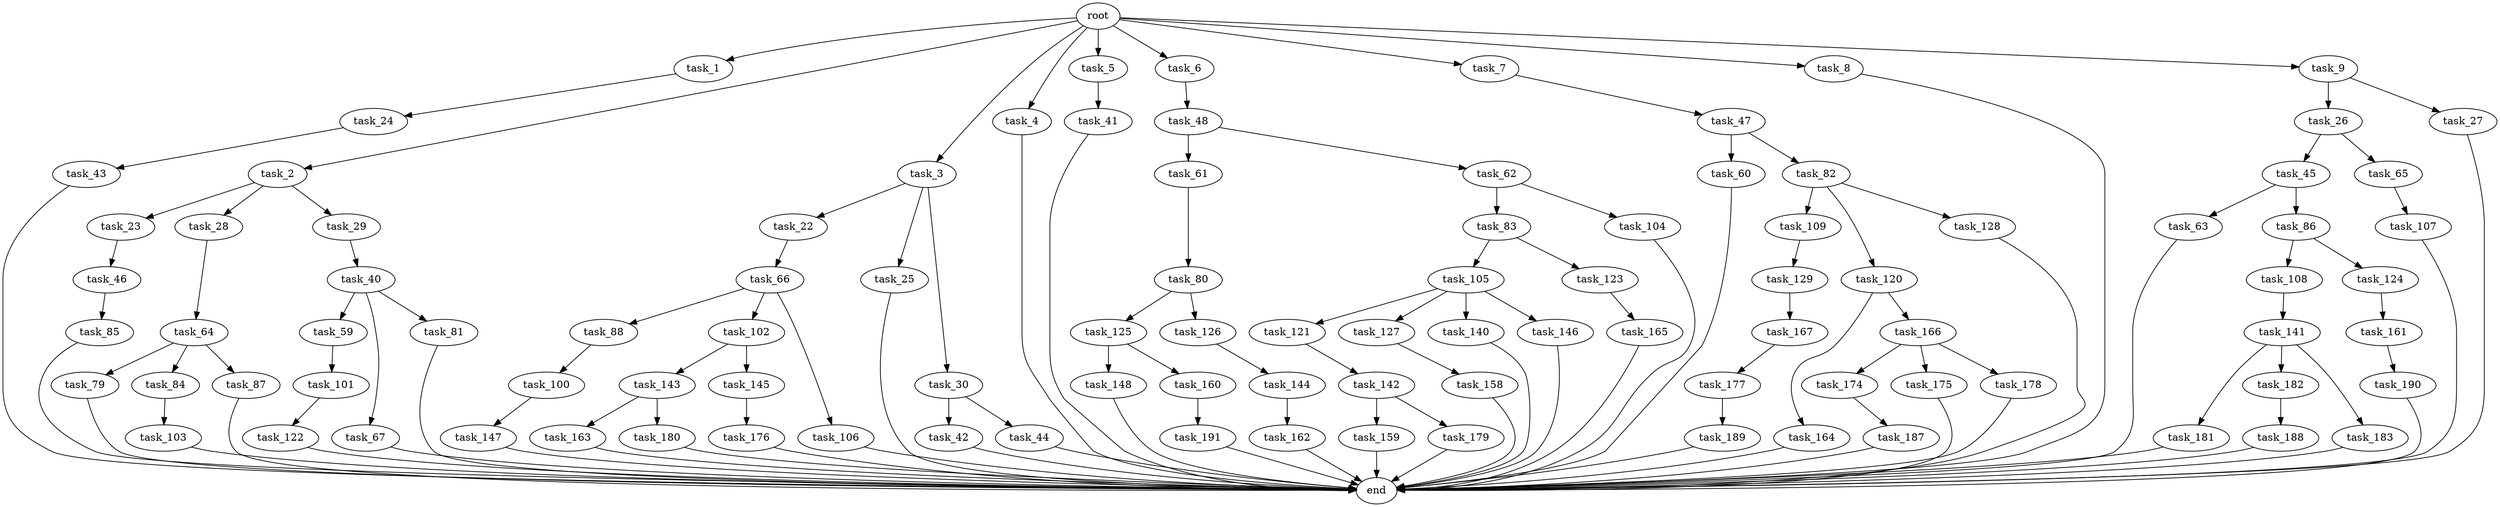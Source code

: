 digraph G {
  root [size="0.000000"];
  task_1 [size="10.240000"];
  task_2 [size="10.240000"];
  task_3 [size="10.240000"];
  task_4 [size="10.240000"];
  task_5 [size="10.240000"];
  task_6 [size="10.240000"];
  task_7 [size="10.240000"];
  task_8 [size="10.240000"];
  task_9 [size="10.240000"];
  task_22 [size="5497558138.880000"];
  task_23 [size="4209067950.080000"];
  task_24 [size="343597383.680000"];
  task_25 [size="5497558138.880000"];
  task_26 [size="4209067950.080000"];
  task_27 [size="4209067950.080000"];
  task_28 [size="4209067950.080000"];
  task_29 [size="4209067950.080000"];
  task_30 [size="5497558138.880000"];
  task_40 [size="5497558138.880000"];
  task_41 [size="3092376453.120000"];
  task_42 [size="773094113.280000"];
  task_43 [size="1374389534.720000"];
  task_44 [size="773094113.280000"];
  task_45 [size="2147483648.000000"];
  task_46 [size="5497558138.880000"];
  task_47 [size="8589934592.000000"];
  task_48 [size="6957847019.520000"];
  task_59 [size="3092376453.120000"];
  task_60 [size="2147483648.000000"];
  task_61 [size="6957847019.520000"];
  task_62 [size="6957847019.520000"];
  task_63 [size="343597383.680000"];
  task_64 [size="4209067950.080000"];
  task_65 [size="2147483648.000000"];
  task_66 [size="6957847019.520000"];
  task_67 [size="3092376453.120000"];
  task_79 [size="343597383.680000"];
  task_80 [size="3092376453.120000"];
  task_81 [size="3092376453.120000"];
  task_82 [size="2147483648.000000"];
  task_83 [size="4209067950.080000"];
  task_84 [size="343597383.680000"];
  task_85 [size="4209067950.080000"];
  task_86 [size="343597383.680000"];
  task_87 [size="343597383.680000"];
  task_88 [size="1374389534.720000"];
  task_100 [size="8589934592.000000"];
  task_101 [size="1374389534.720000"];
  task_102 [size="1374389534.720000"];
  task_103 [size="6957847019.520000"];
  task_104 [size="4209067950.080000"];
  task_105 [size="2147483648.000000"];
  task_106 [size="1374389534.720000"];
  task_107 [size="5497558138.880000"];
  task_108 [size="4209067950.080000"];
  task_109 [size="3092376453.120000"];
  task_120 [size="3092376453.120000"];
  task_121 [size="5497558138.880000"];
  task_122 [size="2147483648.000000"];
  task_123 [size="2147483648.000000"];
  task_124 [size="4209067950.080000"];
  task_125 [size="4209067950.080000"];
  task_126 [size="4209067950.080000"];
  task_127 [size="5497558138.880000"];
  task_128 [size="3092376453.120000"];
  task_129 [size="773094113.280000"];
  task_140 [size="5497558138.880000"];
  task_141 [size="1374389534.720000"];
  task_142 [size="773094113.280000"];
  task_143 [size="343597383.680000"];
  task_144 [size="773094113.280000"];
  task_145 [size="343597383.680000"];
  task_146 [size="5497558138.880000"];
  task_147 [size="5497558138.880000"];
  task_148 [size="6957847019.520000"];
  task_158 [size="6957847019.520000"];
  task_159 [size="4209067950.080000"];
  task_160 [size="6957847019.520000"];
  task_161 [size="2147483648.000000"];
  task_162 [size="3092376453.120000"];
  task_163 [size="2147483648.000000"];
  task_164 [size="3092376453.120000"];
  task_165 [size="6957847019.520000"];
  task_166 [size="3092376453.120000"];
  task_167 [size="3092376453.120000"];
  task_174 [size="4209067950.080000"];
  task_175 [size="4209067950.080000"];
  task_176 [size="4209067950.080000"];
  task_177 [size="1374389534.720000"];
  task_178 [size="4209067950.080000"];
  task_179 [size="4209067950.080000"];
  task_180 [size="2147483648.000000"];
  task_181 [size="8589934592.000000"];
  task_182 [size="8589934592.000000"];
  task_183 [size="8589934592.000000"];
  task_187 [size="2147483648.000000"];
  task_188 [size="8589934592.000000"];
  task_189 [size="2147483648.000000"];
  task_190 [size="3092376453.120000"];
  task_191 [size="8589934592.000000"];
  end [size="0.000000"];

  root -> task_1 [size="1.000000"];
  root -> task_2 [size="1.000000"];
  root -> task_3 [size="1.000000"];
  root -> task_4 [size="1.000000"];
  root -> task_5 [size="1.000000"];
  root -> task_6 [size="1.000000"];
  root -> task_7 [size="1.000000"];
  root -> task_8 [size="1.000000"];
  root -> task_9 [size="1.000000"];
  task_1 -> task_24 [size="33554432.000000"];
  task_2 -> task_23 [size="411041792.000000"];
  task_2 -> task_28 [size="411041792.000000"];
  task_2 -> task_29 [size="411041792.000000"];
  task_3 -> task_22 [size="536870912.000000"];
  task_3 -> task_25 [size="536870912.000000"];
  task_3 -> task_30 [size="536870912.000000"];
  task_4 -> end [size="1.000000"];
  task_5 -> task_41 [size="301989888.000000"];
  task_6 -> task_48 [size="679477248.000000"];
  task_7 -> task_47 [size="838860800.000000"];
  task_8 -> end [size="1.000000"];
  task_9 -> task_26 [size="411041792.000000"];
  task_9 -> task_27 [size="411041792.000000"];
  task_22 -> task_66 [size="679477248.000000"];
  task_23 -> task_46 [size="536870912.000000"];
  task_24 -> task_43 [size="134217728.000000"];
  task_25 -> end [size="1.000000"];
  task_26 -> task_45 [size="209715200.000000"];
  task_26 -> task_65 [size="209715200.000000"];
  task_27 -> end [size="1.000000"];
  task_28 -> task_64 [size="411041792.000000"];
  task_29 -> task_40 [size="536870912.000000"];
  task_30 -> task_42 [size="75497472.000000"];
  task_30 -> task_44 [size="75497472.000000"];
  task_40 -> task_59 [size="301989888.000000"];
  task_40 -> task_67 [size="301989888.000000"];
  task_40 -> task_81 [size="301989888.000000"];
  task_41 -> end [size="1.000000"];
  task_42 -> end [size="1.000000"];
  task_43 -> end [size="1.000000"];
  task_44 -> end [size="1.000000"];
  task_45 -> task_63 [size="33554432.000000"];
  task_45 -> task_86 [size="33554432.000000"];
  task_46 -> task_85 [size="411041792.000000"];
  task_47 -> task_60 [size="209715200.000000"];
  task_47 -> task_82 [size="209715200.000000"];
  task_48 -> task_61 [size="679477248.000000"];
  task_48 -> task_62 [size="679477248.000000"];
  task_59 -> task_101 [size="134217728.000000"];
  task_60 -> end [size="1.000000"];
  task_61 -> task_80 [size="301989888.000000"];
  task_62 -> task_83 [size="411041792.000000"];
  task_62 -> task_104 [size="411041792.000000"];
  task_63 -> end [size="1.000000"];
  task_64 -> task_79 [size="33554432.000000"];
  task_64 -> task_84 [size="33554432.000000"];
  task_64 -> task_87 [size="33554432.000000"];
  task_65 -> task_107 [size="536870912.000000"];
  task_66 -> task_88 [size="134217728.000000"];
  task_66 -> task_102 [size="134217728.000000"];
  task_66 -> task_106 [size="134217728.000000"];
  task_67 -> end [size="1.000000"];
  task_79 -> end [size="1.000000"];
  task_80 -> task_125 [size="411041792.000000"];
  task_80 -> task_126 [size="411041792.000000"];
  task_81 -> end [size="1.000000"];
  task_82 -> task_109 [size="301989888.000000"];
  task_82 -> task_120 [size="301989888.000000"];
  task_82 -> task_128 [size="301989888.000000"];
  task_83 -> task_105 [size="209715200.000000"];
  task_83 -> task_123 [size="209715200.000000"];
  task_84 -> task_103 [size="679477248.000000"];
  task_85 -> end [size="1.000000"];
  task_86 -> task_108 [size="411041792.000000"];
  task_86 -> task_124 [size="411041792.000000"];
  task_87 -> end [size="1.000000"];
  task_88 -> task_100 [size="838860800.000000"];
  task_100 -> task_147 [size="536870912.000000"];
  task_101 -> task_122 [size="209715200.000000"];
  task_102 -> task_143 [size="33554432.000000"];
  task_102 -> task_145 [size="33554432.000000"];
  task_103 -> end [size="1.000000"];
  task_104 -> end [size="1.000000"];
  task_105 -> task_121 [size="536870912.000000"];
  task_105 -> task_127 [size="536870912.000000"];
  task_105 -> task_140 [size="536870912.000000"];
  task_105 -> task_146 [size="536870912.000000"];
  task_106 -> end [size="1.000000"];
  task_107 -> end [size="1.000000"];
  task_108 -> task_141 [size="134217728.000000"];
  task_109 -> task_129 [size="75497472.000000"];
  task_120 -> task_164 [size="301989888.000000"];
  task_120 -> task_166 [size="301989888.000000"];
  task_121 -> task_142 [size="75497472.000000"];
  task_122 -> end [size="1.000000"];
  task_123 -> task_165 [size="679477248.000000"];
  task_124 -> task_161 [size="209715200.000000"];
  task_125 -> task_148 [size="679477248.000000"];
  task_125 -> task_160 [size="679477248.000000"];
  task_126 -> task_144 [size="75497472.000000"];
  task_127 -> task_158 [size="679477248.000000"];
  task_128 -> end [size="1.000000"];
  task_129 -> task_167 [size="301989888.000000"];
  task_140 -> end [size="1.000000"];
  task_141 -> task_181 [size="838860800.000000"];
  task_141 -> task_182 [size="838860800.000000"];
  task_141 -> task_183 [size="838860800.000000"];
  task_142 -> task_159 [size="411041792.000000"];
  task_142 -> task_179 [size="411041792.000000"];
  task_143 -> task_163 [size="209715200.000000"];
  task_143 -> task_180 [size="209715200.000000"];
  task_144 -> task_162 [size="301989888.000000"];
  task_145 -> task_176 [size="411041792.000000"];
  task_146 -> end [size="1.000000"];
  task_147 -> end [size="1.000000"];
  task_148 -> end [size="1.000000"];
  task_158 -> end [size="1.000000"];
  task_159 -> end [size="1.000000"];
  task_160 -> task_191 [size="838860800.000000"];
  task_161 -> task_190 [size="301989888.000000"];
  task_162 -> end [size="1.000000"];
  task_163 -> end [size="1.000000"];
  task_164 -> end [size="1.000000"];
  task_165 -> end [size="1.000000"];
  task_166 -> task_174 [size="411041792.000000"];
  task_166 -> task_175 [size="411041792.000000"];
  task_166 -> task_178 [size="411041792.000000"];
  task_167 -> task_177 [size="134217728.000000"];
  task_174 -> task_187 [size="209715200.000000"];
  task_175 -> end [size="1.000000"];
  task_176 -> end [size="1.000000"];
  task_177 -> task_189 [size="209715200.000000"];
  task_178 -> end [size="1.000000"];
  task_179 -> end [size="1.000000"];
  task_180 -> end [size="1.000000"];
  task_181 -> end [size="1.000000"];
  task_182 -> task_188 [size="838860800.000000"];
  task_183 -> end [size="1.000000"];
  task_187 -> end [size="1.000000"];
  task_188 -> end [size="1.000000"];
  task_189 -> end [size="1.000000"];
  task_190 -> end [size="1.000000"];
  task_191 -> end [size="1.000000"];
}

